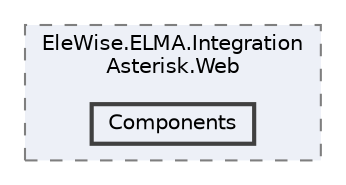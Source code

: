 digraph "Web/Modules/EleWise.ELMA.IntegrationAsterisk.Web/Components"
{
 // LATEX_PDF_SIZE
  bgcolor="transparent";
  edge [fontname=Helvetica,fontsize=10,labelfontname=Helvetica,labelfontsize=10];
  node [fontname=Helvetica,fontsize=10,shape=box,height=0.2,width=0.4];
  compound=true
  subgraph clusterdir_0678954a5a651ecd78935d4b6a439539 {
    graph [ bgcolor="#edf0f7", pencolor="grey50", label="EleWise.ELMA.Integration\lAsterisk.Web", fontname=Helvetica,fontsize=10 style="filled,dashed", URL="dir_0678954a5a651ecd78935d4b6a439539.html",tooltip=""]
  dir_4b2e3d2e7012c5d1f6ffa95e442c3c1a [label="Components", fillcolor="#edf0f7", color="grey25", style="filled,bold", URL="dir_4b2e3d2e7012c5d1f6ffa95e442c3c1a.html",tooltip=""];
  }
}
